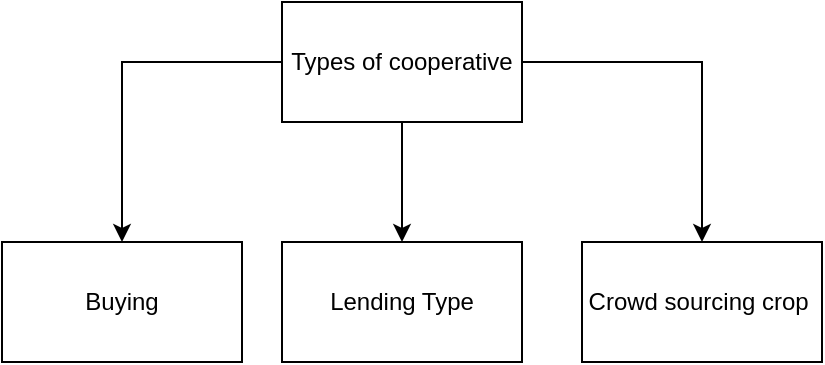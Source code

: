 <mxfile version="13.0.9" type="device"><diagram id="k7DFDh5EsbeMHExTOh1h" name="Page-1"><mxGraphModel dx="1355" dy="806" grid="1" gridSize="10" guides="1" tooltips="1" connect="1" arrows="1" fold="1" page="1" pageScale="1" pageWidth="827" pageHeight="1169" math="0" shadow="0"><root><mxCell id="0"/><mxCell id="1" parent="0"/><mxCell id="zRxRn3GMrVFY588hWpPG-6" value="" style="edgeStyle=orthogonalEdgeStyle;rounded=0;orthogonalLoop=1;jettySize=auto;html=1;" edge="1" parent="1" source="zRxRn3GMrVFY588hWpPG-1" target="zRxRn3GMrVFY588hWpPG-5"><mxGeometry relative="1" as="geometry"/></mxCell><mxCell id="zRxRn3GMrVFY588hWpPG-7" style="edgeStyle=orthogonalEdgeStyle;rounded=0;orthogonalLoop=1;jettySize=auto;html=1;entryX=0.5;entryY=0;entryDx=0;entryDy=0;" edge="1" parent="1" source="zRxRn3GMrVFY588hWpPG-1" target="zRxRn3GMrVFY588hWpPG-2"><mxGeometry relative="1" as="geometry"/></mxCell><mxCell id="zRxRn3GMrVFY588hWpPG-8" style="edgeStyle=orthogonalEdgeStyle;rounded=0;orthogonalLoop=1;jettySize=auto;html=1;entryX=0.5;entryY=0;entryDx=0;entryDy=0;" edge="1" parent="1" source="zRxRn3GMrVFY588hWpPG-1" target="zRxRn3GMrVFY588hWpPG-3"><mxGeometry relative="1" as="geometry"/></mxCell><mxCell id="zRxRn3GMrVFY588hWpPG-1" value="Types of cooperative" style="rounded=0;whiteSpace=wrap;html=1;" vertex="1" parent="1"><mxGeometry x="350" y="130" width="120" height="60" as="geometry"/></mxCell><mxCell id="zRxRn3GMrVFY588hWpPG-2" value="Buying" style="rounded=0;whiteSpace=wrap;html=1;" vertex="1" parent="1"><mxGeometry x="210" y="250" width="120" height="60" as="geometry"/></mxCell><mxCell id="zRxRn3GMrVFY588hWpPG-3" value="Crowd sourcing crop&amp;nbsp;" style="rounded=0;whiteSpace=wrap;html=1;" vertex="1" parent="1"><mxGeometry x="500" y="250" width="120" height="60" as="geometry"/></mxCell><mxCell id="zRxRn3GMrVFY588hWpPG-5" value="Lending Type" style="rounded=0;whiteSpace=wrap;html=1;" vertex="1" parent="1"><mxGeometry x="350" y="250" width="120" height="60" as="geometry"/></mxCell></root></mxGraphModel></diagram></mxfile>
